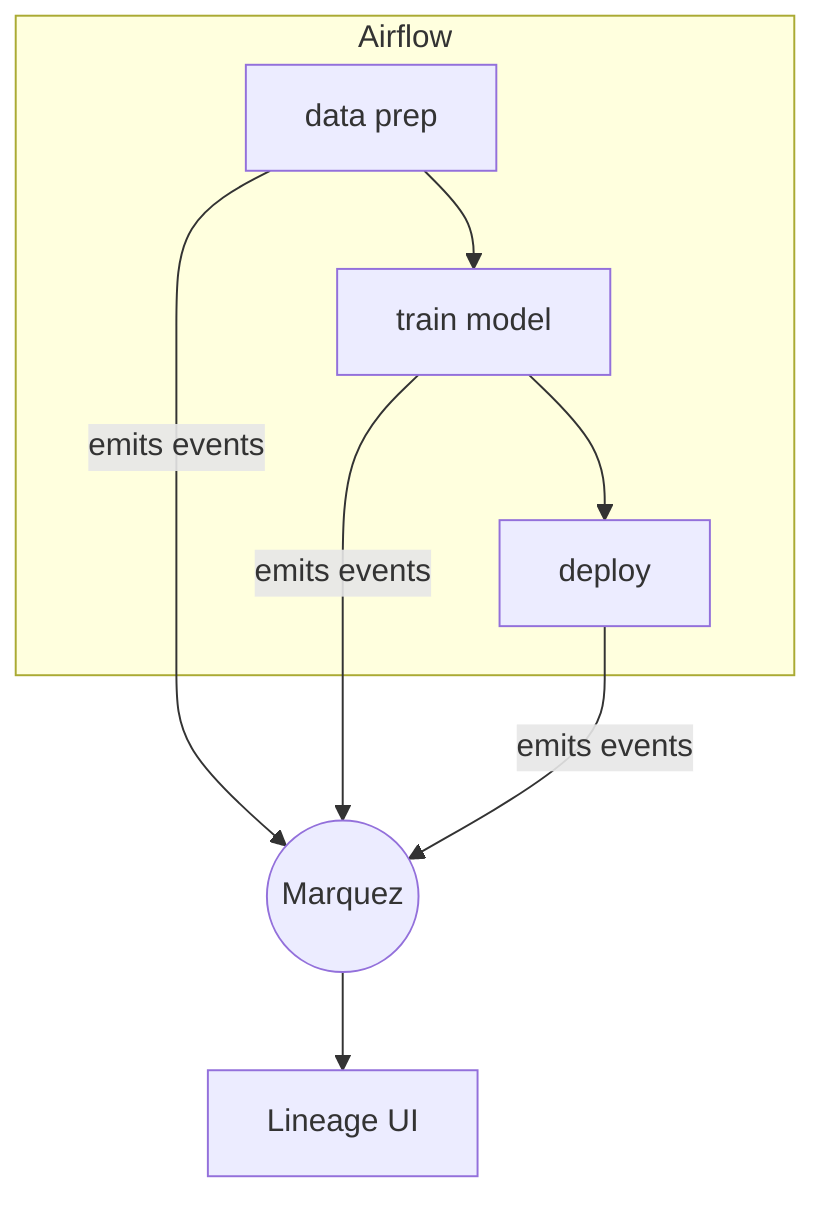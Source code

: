 graph TD
    subgraph Airflow
        DP[data prep]
        TR[train model]
        DE[deploy]
    end
    DP --> TR --> DE
    DP -- emits events --> MQ((Marquez))
    TR -- emits events --> MQ
    DE -- emits events --> MQ
    MQ --> UI[Lineage UI]